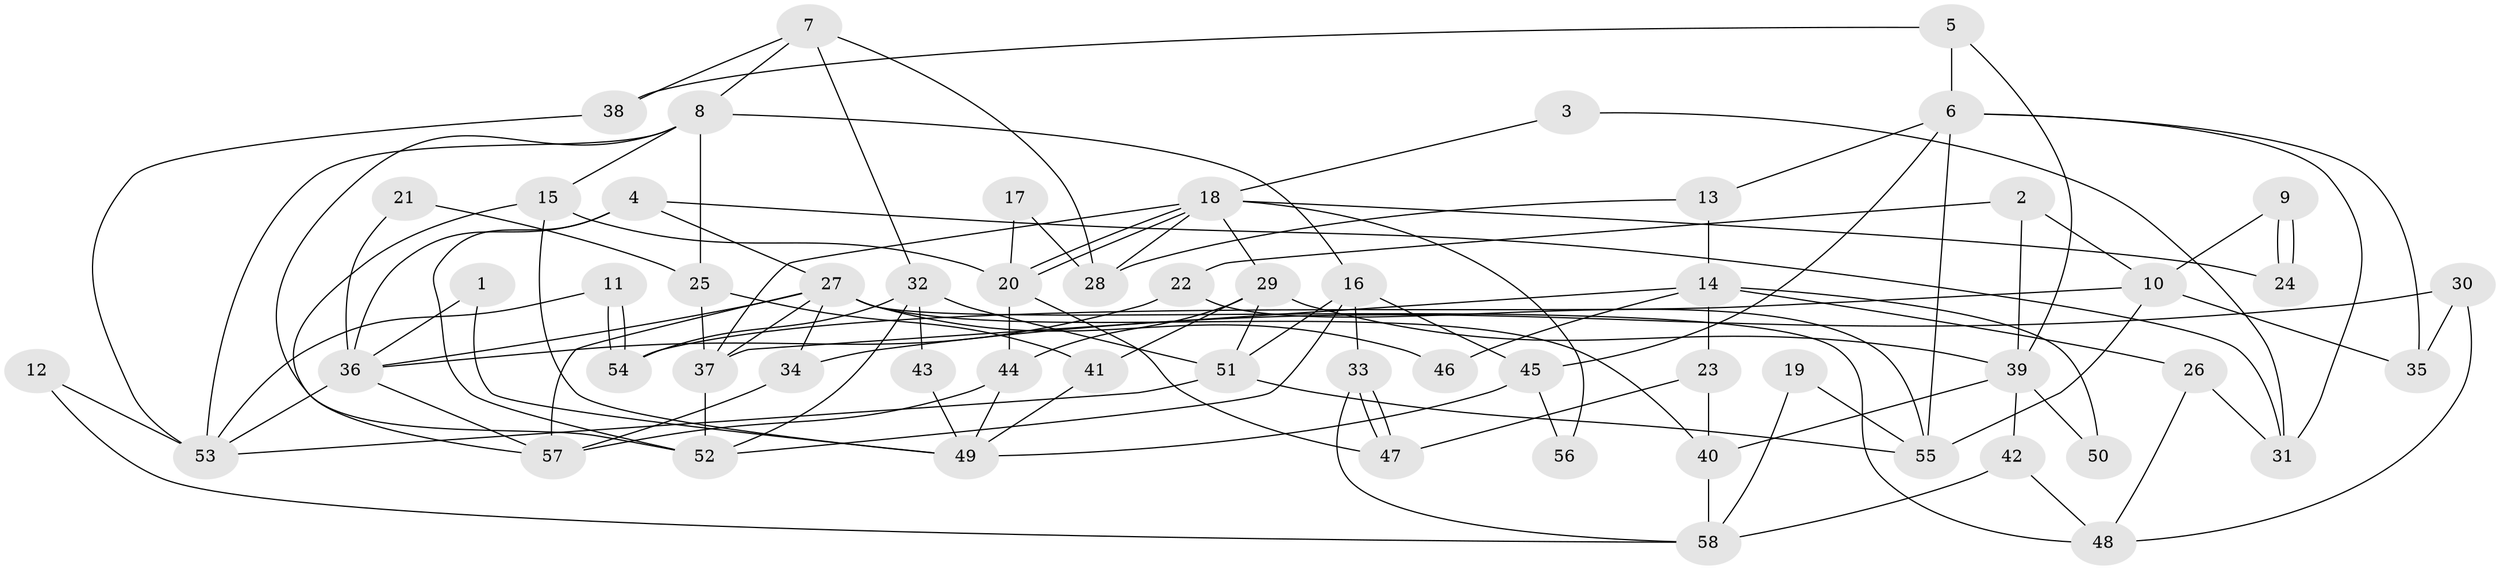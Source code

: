 // coarse degree distribution, {7: 0.16129032258064516, 5: 0.22580645161290322, 2: 0.0967741935483871, 9: 0.03225806451612903, 4: 0.12903225806451613, 3: 0.0967741935483871, 6: 0.1935483870967742, 10: 0.03225806451612903, 8: 0.03225806451612903}
// Generated by graph-tools (version 1.1) at 2025/37/03/04/25 23:37:08]
// undirected, 58 vertices, 116 edges
graph export_dot {
  node [color=gray90,style=filled];
  1;
  2;
  3;
  4;
  5;
  6;
  7;
  8;
  9;
  10;
  11;
  12;
  13;
  14;
  15;
  16;
  17;
  18;
  19;
  20;
  21;
  22;
  23;
  24;
  25;
  26;
  27;
  28;
  29;
  30;
  31;
  32;
  33;
  34;
  35;
  36;
  37;
  38;
  39;
  40;
  41;
  42;
  43;
  44;
  45;
  46;
  47;
  48;
  49;
  50;
  51;
  52;
  53;
  54;
  55;
  56;
  57;
  58;
  1 -- 36;
  1 -- 49;
  2 -- 39;
  2 -- 22;
  2 -- 10;
  3 -- 18;
  3 -- 31;
  4 -- 52;
  4 -- 27;
  4 -- 31;
  4 -- 36;
  5 -- 6;
  5 -- 39;
  5 -- 38;
  6 -- 55;
  6 -- 45;
  6 -- 13;
  6 -- 31;
  6 -- 35;
  7 -- 32;
  7 -- 8;
  7 -- 28;
  7 -- 38;
  8 -- 53;
  8 -- 16;
  8 -- 15;
  8 -- 25;
  8 -- 52;
  9 -- 10;
  9 -- 24;
  9 -- 24;
  10 -- 54;
  10 -- 35;
  10 -- 55;
  11 -- 53;
  11 -- 54;
  11 -- 54;
  12 -- 58;
  12 -- 53;
  13 -- 28;
  13 -- 14;
  14 -- 37;
  14 -- 23;
  14 -- 26;
  14 -- 46;
  14 -- 50;
  15 -- 20;
  15 -- 49;
  15 -- 57;
  16 -- 33;
  16 -- 52;
  16 -- 45;
  16 -- 51;
  17 -- 20;
  17 -- 28;
  18 -- 20;
  18 -- 20;
  18 -- 29;
  18 -- 24;
  18 -- 28;
  18 -- 37;
  18 -- 56;
  19 -- 55;
  19 -- 58;
  20 -- 44;
  20 -- 47;
  21 -- 36;
  21 -- 25;
  22 -- 55;
  22 -- 36;
  23 -- 47;
  23 -- 40;
  25 -- 37;
  25 -- 41;
  26 -- 31;
  26 -- 48;
  27 -- 36;
  27 -- 57;
  27 -- 34;
  27 -- 37;
  27 -- 40;
  27 -- 46;
  27 -- 48;
  29 -- 41;
  29 -- 51;
  29 -- 39;
  29 -- 44;
  30 -- 35;
  30 -- 48;
  30 -- 34;
  32 -- 52;
  32 -- 51;
  32 -- 43;
  32 -- 54;
  33 -- 47;
  33 -- 47;
  33 -- 58;
  34 -- 57;
  36 -- 57;
  36 -- 53;
  37 -- 52;
  38 -- 53;
  39 -- 40;
  39 -- 42;
  39 -- 50;
  40 -- 58;
  41 -- 49;
  42 -- 48;
  42 -- 58;
  43 -- 49;
  44 -- 57;
  44 -- 49;
  45 -- 49;
  45 -- 56;
  51 -- 53;
  51 -- 55;
}
